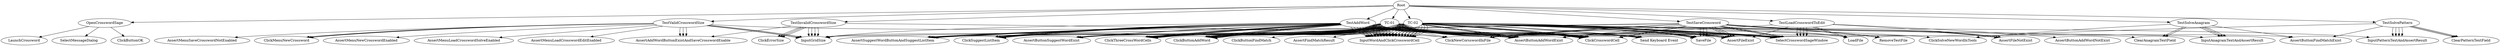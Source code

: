 // TC <-> K
digraph {
	Root
	OpenCrosswordSage
		Root -> OpenCrosswordSage
	LaunchCrossword
		OpenCrosswordSage -> LaunchCrossword
	SelectMessageDialog
		OpenCrosswordSage -> SelectMessageDialog
	ClickButtonOK
		OpenCrosswordSage -> ClickButtonOK
	TestValidCrosswordSize
		Root -> TestValidCrosswordSize
	SelectCrosswordSageWindow
		TestValidCrosswordSize -> SelectCrosswordSageWindow
	AssertMenuNewCrosswordEnabled
		TestValidCrosswordSize -> AssertMenuNewCrosswordEnabled
	AssertMenuLoadCrosswordSolveEnabled
		TestValidCrosswordSize -> AssertMenuLoadCrosswordSolveEnabled
	AssertMenuLoadCrosswordEditEnabled
		TestValidCrosswordSize -> AssertMenuLoadCrosswordEditEnabled
	AssertMenuSaveCrosswordNotEnabled
		TestValidCrosswordSize -> AssertMenuSaveCrosswordNotEnabled
	ClickMenuNewCrossword
		TestValidCrosswordSize -> ClickMenuNewCrossword
	InputGridSize
		TestValidCrosswordSize -> InputGridSize
	AssertAddWordButtonExistAndSaveCrosswordEnable
		TestValidCrosswordSize -> AssertAddWordButtonExistAndSaveCrosswordEnable
	ClickMenuNewCrossword
		TestValidCrosswordSize -> ClickMenuNewCrossword
	InputGridSize
		TestValidCrosswordSize -> InputGridSize
	AssertAddWordButtonExistAndSaveCrosswordEnable
		TestValidCrosswordSize -> AssertAddWordButtonExistAndSaveCrosswordEnable
	ClickMenuNewCrossword
		TestValidCrosswordSize -> ClickMenuNewCrossword
	InputGridSize
		TestValidCrosswordSize -> InputGridSize
	AssertAddWordButtonExistAndSaveCrosswordEnable
		TestValidCrosswordSize -> AssertAddWordButtonExistAndSaveCrosswordEnable
	TestInvalidCrosswordSize
		Root -> TestInvalidCrosswordSize
	ClickNewCorsswordInFile
		TestInvalidCrosswordSize -> ClickNewCorsswordInFile
	InputGridSize
		TestInvalidCrosswordSize -> InputGridSize
	ClickErrorSize
		TestInvalidCrosswordSize -> ClickErrorSize
	InputGridSize
		TestInvalidCrosswordSize -> InputGridSize
	ClickErrorSize
		TestInvalidCrosswordSize -> ClickErrorSize
	InputGridSize
		TestInvalidCrosswordSize -> InputGridSize
	ClickErrorSize
		TestInvalidCrosswordSize -> ClickErrorSize
	InputGridSize
		TestInvalidCrosswordSize -> InputGridSize
	AssertAddWordButtonExistAndSaveCrosswordEnable
		TestInvalidCrosswordSize -> AssertAddWordButtonExistAndSaveCrosswordEnable
	TestAddWord
		Root -> TestAddWord
	ClickNewCorsswordInFile
		TestAddWord -> ClickNewCorsswordInFile
	InputGridSize
		TestAddWord -> InputGridSize
	SelectCrosswordSageWindow
		TestAddWord -> SelectCrosswordSageWindow
	AssertButtonAddWordExist
		TestAddWord -> AssertButtonAddWordExist
	ClickButtonAddWord
		TestAddWord -> ClickButtonAddWord
	ClickThreeCrossWordCells
		TestAddWord -> ClickThreeCrossWordCells
	InputWordAndClickCrosswordCell
		TestAddWord -> InputWordAndClickCrosswordCell
	InputWordAndClickCrosswordCell
		TestAddWord -> InputWordAndClickCrosswordCell
	InputWordAndClickCrosswordCell
		TestAddWord -> InputWordAndClickCrosswordCell
	InputWordAndClickCrosswordCell
		TestAddWord -> InputWordAndClickCrosswordCell
	AssertButtonSuggestWordExist
		TestAddWord -> AssertButtonSuggestWordExist
	ClickSuggestListItem
		TestAddWord -> ClickSuggestListItem
	ClickCrosswordCell
		TestAddWord -> ClickCrosswordCell
	AssertSuggestWordButtonAndSuggestListItem
		TestAddWord -> AssertSuggestWordButtonAndSuggestListItem
	AssertButtonAddWordExist
		TestAddWord -> AssertButtonAddWordExist
	ClickButtonAddWord
		TestAddWord -> ClickButtonAddWord
	ClickThreeCrossWordCells
		TestAddWord -> ClickThreeCrossWordCells
	InputWordAndClickCrosswordCell
		TestAddWord -> InputWordAndClickCrosswordCell
	InputWordAndClickCrosswordCell
		TestAddWord -> InputWordAndClickCrosswordCell
	InputWordAndClickCrosswordCell
		TestAddWord -> InputWordAndClickCrosswordCell
	AssertButtonSuggestWordExist
		TestAddWord -> AssertButtonSuggestWordExist
	ClickSuggestListItem
		TestAddWord -> ClickSuggestListItem
	AssertButtonAddWordExist
		TestAddWord -> AssertButtonAddWordExist
	ClickButtonAddWord
		TestAddWord -> ClickButtonAddWord
	ClickThreeCrossWordCells
		TestAddWord -> ClickThreeCrossWordCells
	ClickSuggestListItem
		TestAddWord -> ClickSuggestListItem
	ClickCrosswordCell
		TestAddWord -> ClickCrosswordCell
	AssertSuggestWordButtonAndSuggestListItem
		TestAddWord -> AssertSuggestWordButtonAndSuggestListItem
	AssertButtonAddWordExist
		TestAddWord -> AssertButtonAddWordExist
	ClickButtonAddWord
		TestAddWord -> ClickButtonAddWord
	ClickThreeCrossWordCells
		TestAddWord -> ClickThreeCrossWordCells
	InputWordAndClickCrosswordCell
		TestAddWord -> InputWordAndClickCrosswordCell
	InputWordAndClickCrosswordCell
		TestAddWord -> InputWordAndClickCrosswordCell
	"Send Keyboard Event"
		TestAddWord -> "Send Keyboard Event"
	ClickSuggestListItem
		TestAddWord -> ClickSuggestListItem
	AssertButtonAddWordExist
		TestAddWord -> AssertButtonAddWordExist
	ClickButtonAddWord
		TestAddWord -> ClickButtonAddWord
	ClickThreeCrossWordCells
		TestAddWord -> ClickThreeCrossWordCells
	InputWordAndClickCrosswordCell
		TestAddWord -> InputWordAndClickCrosswordCell
	InputWordAndClickCrosswordCell
		TestAddWord -> InputWordAndClickCrosswordCell
	ClickSuggestListItem
		TestAddWord -> ClickSuggestListItem
	ClickCrosswordCell
		TestAddWord -> ClickCrosswordCell
	AssertSuggestWordButtonAndSuggestListItem
		TestAddWord -> AssertSuggestWordButtonAndSuggestListItem
	ClickCrosswordCell
		TestAddWord -> ClickCrosswordCell
	AssertSuggestWordButtonAndSuggestListItem
		TestAddWord -> AssertSuggestWordButtonAndSuggestListItem
	ClickCrosswordCell
		TestAddWord -> ClickCrosswordCell
	AssertSuggestWordButtonAndSuggestListItem
		TestAddWord -> AssertSuggestWordButtonAndSuggestListItem
	TestSaveCrossword
		Root -> TestSaveCrossword
	ClickNewCorsswordInFile
		TestSaveCrossword -> ClickNewCorsswordInFile
	InputGridSize
		TestSaveCrossword -> InputGridSize
	AssertFileNotExist
		TestSaveCrossword -> AssertFileNotExist
	SelectCrosswordSageWindow
		TestSaveCrossword -> SelectCrosswordSageWindow
	SaveFile
		TestSaveCrossword -> SaveFile
	AssertFileExist
		TestSaveCrossword -> AssertFileExist
	SelectCrosswordSageWindow
		TestSaveCrossword -> SelectCrosswordSageWindow
	SaveFile
		TestSaveCrossword -> SaveFile
	AssertFileExist
		TestSaveCrossword -> AssertFileExist
	RemoveTestFile
		TestSaveCrossword -> RemoveTestFile
	AssertFileNotExist
		TestSaveCrossword -> AssertFileNotExist
	ClickNewCorsswordInFile
		TestSaveCrossword -> ClickNewCorsswordInFile
	InputGridSize
		TestSaveCrossword -> InputGridSize
	SelectCrosswordSageWindow
		TestSaveCrossword -> SelectCrosswordSageWindow
	AssertButtonAddWordExist
		TestSaveCrossword -> AssertButtonAddWordExist
	ClickButtonAddWord
		TestSaveCrossword -> ClickButtonAddWord
	ClickCrosswordCell
		TestSaveCrossword -> ClickCrosswordCell
	ClickCrosswordCell
		TestSaveCrossword -> ClickCrosswordCell
	SaveFile
		TestSaveCrossword -> SaveFile
	AssertFileExist
		TestSaveCrossword -> AssertFileExist
	RemoveTestFile
		TestSaveCrossword -> RemoveTestFile
	AssertFileNotExist
		TestSaveCrossword -> AssertFileNotExist
	TestLoadCrosswordToEdit
		Root -> TestLoadCrosswordToEdit
	AssertFileNotExist
		TestLoadCrosswordToEdit -> AssertFileNotExist
	SelectCrosswordSageWindow
		TestLoadCrosswordToEdit -> SelectCrosswordSageWindow
	LoadFile
		TestLoadCrosswordToEdit -> LoadFile
	SelectCrosswordSageWindow
		TestLoadCrosswordToEdit -> SelectCrosswordSageWindow
	AssertButtonAddWordNotExist
		TestLoadCrosswordToEdit -> AssertButtonAddWordNotExist
	AssertFileExist
		TestLoadCrosswordToEdit -> AssertFileExist
	SelectCrosswordSageWindow
		TestLoadCrosswordToEdit -> SelectCrosswordSageWindow
	LoadFile
		TestLoadCrosswordToEdit -> LoadFile
	SelectCrosswordSageWindow
		TestLoadCrosswordToEdit -> SelectCrosswordSageWindow
	AssertButtonAddWordExist
		TestLoadCrosswordToEdit -> AssertButtonAddWordExist
	TestSolvePattern
		Root -> TestSolvePattern
	ClickSolveNewWordInTools
		TestSolvePattern -> ClickSolveNewWordInTools
	AssertButtonFindMatchExist
		TestSolvePattern -> AssertButtonFindMatchExist
	InputPatternTextAndAssertResult
		TestSolvePattern -> InputPatternTextAndAssertResult
	ClearPatternTextField
		TestSolvePattern -> ClearPatternTextField
	InputPatternTextAndAssertResult
		TestSolvePattern -> InputPatternTextAndAssertResult
	ClearPatternTextField
		TestSolvePattern -> ClearPatternTextField
	InputPatternTextAndAssertResult
		TestSolvePattern -> InputPatternTextAndAssertResult
	ClearPatternTextField
		TestSolvePattern -> ClearPatternTextField
	InputPatternTextAndAssertResult
		TestSolvePattern -> InputPatternTextAndAssertResult
	TestSolveAnagram
		Root -> TestSolveAnagram
	ClickSolveNewWordInTools
		TestSolveAnagram -> ClickSolveNewWordInTools
	AssertButtonFindMatchExist
		TestSolveAnagram -> AssertButtonFindMatchExist
	InputAnagramTextAndAssertResult
		TestSolveAnagram -> InputAnagramTextAndAssertResult
	ClearAnagramTextField
		TestSolveAnagram -> ClearAnagramTextField
	InputAnagramTextAndAssertResult
		TestSolveAnagram -> InputAnagramTextAndAssertResult
	ClearAnagramTextField
		TestSolveAnagram -> ClearAnagramTextField
	InputAnagramTextAndAssertResult
		TestSolveAnagram -> InputAnagramTextAndAssertResult
	"TC-01"
		Root -> "TC-01"
	ClickNewCorsswordInFile
		"TC-01" -> ClickNewCorsswordInFile
	InputGridSize
		"TC-01" -> InputGridSize
	SelectCrosswordSageWindow
		"TC-01" -> SelectCrosswordSageWindow
	AssertButtonAddWordExist
		"TC-01" -> AssertButtonAddWordExist
	ClickButtonAddWord
		"TC-01" -> ClickButtonAddWord
	ClickThreeCrossWordCells
		"TC-01" -> ClickThreeCrossWordCells
	InputWordAndClickCrosswordCell
		"TC-01" -> InputWordAndClickCrosswordCell
	InputWordAndClickCrosswordCell
		"TC-01" -> InputWordAndClickCrosswordCell
	InputWordAndClickCrosswordCell
		"TC-01" -> InputWordAndClickCrosswordCell
	InputWordAndClickCrosswordCell
		"TC-01" -> InputWordAndClickCrosswordCell
	ClickSuggestListItem
		"TC-01" -> ClickSuggestListItem
	ClickButtonAddWord
		"TC-01" -> ClickButtonAddWord
	ClickThreeCrossWordCells
		"TC-01" -> ClickThreeCrossWordCells
	InputWordAndClickCrosswordCell
		"TC-01" -> InputWordAndClickCrosswordCell
	InputWordAndClickCrosswordCell
		"TC-01" -> InputWordAndClickCrosswordCell
	InputWordAndClickCrosswordCell
		"TC-01" -> InputWordAndClickCrosswordCell
	"Send Keyboard Event"
		"TC-01" -> "Send Keyboard Event"
	ClickButtonAddWord
		"TC-01" -> ClickButtonAddWord
	ClickThreeCrossWordCells
		"TC-01" -> ClickThreeCrossWordCells
	InputWordAndClickCrosswordCell
		"TC-01" -> InputWordAndClickCrosswordCell
	"Send Keyboard Event"
		"TC-01" -> "Send Keyboard Event"
	ClickSuggestListItem
		"TC-01" -> ClickSuggestListItem
	ClickCrosswordCell
		"TC-01" -> ClickCrosswordCell
	AssertSuggestWordButtonAndSuggestListItem
		"TC-01" -> AssertSuggestWordButtonAndSuggestListItem
	ClickButtonAddWord
		"TC-01" -> ClickButtonAddWord
	ClickThreeCrossWordCells
		"TC-01" -> ClickThreeCrossWordCells
	InputWordAndClickCrosswordCell
		"TC-01" -> InputWordAndClickCrosswordCell
	InputWordAndClickCrosswordCell
		"TC-01" -> InputWordAndClickCrosswordCell
	InputWordAndClickCrosswordCell
		"TC-01" -> InputWordAndClickCrosswordCell
	"Send Keyboard Event"
		"TC-01" -> "Send Keyboard Event"
	AssertButtonSuggestWordExist
		"TC-01" -> AssertButtonSuggestWordExist
	ClickSuggestListItem
		"TC-01" -> ClickSuggestListItem
	ClickCrosswordCell
		"TC-01" -> ClickCrosswordCell
	AssertSuggestWordButtonAndSuggestListItem
		"TC-01" -> AssertSuggestWordButtonAndSuggestListItem
	ClickButtonAddWord
		"TC-01" -> ClickButtonAddWord
	ClickThreeCrossWordCells
		"TC-01" -> ClickThreeCrossWordCells
	InputWordAndClickCrosswordCell
		"TC-01" -> InputWordAndClickCrosswordCell
	InputWordAndClickCrosswordCell
		"TC-01" -> InputWordAndClickCrosswordCell
	AssertButtonSuggestWordExist
		"TC-01" -> AssertButtonSuggestWordExist
	ClickSuggestListItem
		"TC-01" -> ClickSuggestListItem
	ClickCrosswordCell
		"TC-01" -> ClickCrosswordCell
	AssertSuggestWordButtonAndSuggestListItem
		"TC-01" -> AssertSuggestWordButtonAndSuggestListItem
	SaveFile
		"TC-01" -> SaveFile
	AssertFileExist
		"TC-01" -> AssertFileExist
	ClickSolveNewWordInTools
		"TC-01" -> ClickSolveNewWordInTools
	AssertButtonFindMatchExist
		"TC-01" -> AssertButtonFindMatchExist
	ClickButtonFindMatch
		"TC-01" -> ClickButtonFindMatch
	AssertFindMatchResult
		"TC-01" -> AssertFindMatchResult
	LoadFile
		"TC-01" -> LoadFile
	SelectCrosswordSageWindow
		"TC-01" -> SelectCrosswordSageWindow
	ClickButtonAddWord
		"TC-01" -> ClickButtonAddWord
	ClickThreeCrossWordCells
		"TC-01" -> ClickThreeCrossWordCells
	InputWordAndClickCrosswordCell
		"TC-01" -> InputWordAndClickCrosswordCell
	InputWordAndClickCrosswordCell
		"TC-01" -> InputWordAndClickCrosswordCell
	InputWordAndClickCrosswordCell
		"TC-01" -> InputWordAndClickCrosswordCell
	InputWordAndClickCrosswordCell
		"TC-01" -> InputWordAndClickCrosswordCell
	AssertButtonSuggestWordExist
		"TC-01" -> AssertButtonSuggestWordExist
	ClickSuggestListItem
		"TC-01" -> ClickSuggestListItem
	ClickCrosswordCell
		"TC-01" -> ClickCrosswordCell
	AssertSuggestWordButtonAndSuggestListItem
		"TC-01" -> AssertSuggestWordButtonAndSuggestListItem
	SaveFile
		"TC-01" -> SaveFile
	AssertFileExist
		"TC-01" -> AssertFileExist
	"TC-02"
		Root -> "TC-02"
	ClickSolveNewWordInTools
		"TC-02" -> ClickSolveNewWordInTools
	InputAnagramTextAndAssertResult
		"TC-02" -> InputAnagramTextAndAssertResult
	ClearAnagramTextField
		"TC-02" -> ClearAnagramTextField
	InputPatternTextAndAssertResult
		"TC-02" -> InputPatternTextAndAssertResult
	AssertFileExist
		"TC-02" -> AssertFileExist
	SelectCrosswordSageWindow
		"TC-02" -> SelectCrosswordSageWindow
	LoadFile
		"TC-02" -> LoadFile
	SelectCrosswordSageWindow
		"TC-02" -> SelectCrosswordSageWindow
	AssertButtonAddWordExist
		"TC-02" -> AssertButtonAddWordExist
	ClickButtonAddWord
		"TC-02" -> ClickButtonAddWord
	ClickThreeCrossWordCells
		"TC-02" -> ClickThreeCrossWordCells
	InputWordAndClickCrosswordCell
		"TC-02" -> InputWordAndClickCrosswordCell
	InputWordAndClickCrosswordCell
		"TC-02" -> InputWordAndClickCrosswordCell
	InputWordAndClickCrosswordCell
		"TC-02" -> InputWordAndClickCrosswordCell
	InputWordAndClickCrosswordCell
		"TC-02" -> InputWordAndClickCrosswordCell
	ClickSuggestListItem
		"TC-02" -> ClickSuggestListItem
	ClickButtonAddWord
		"TC-02" -> ClickButtonAddWord
	ClickThreeCrossWordCells
		"TC-02" -> ClickThreeCrossWordCells
	InputWordAndClickCrosswordCell
		"TC-02" -> InputWordAndClickCrosswordCell
	InputWordAndClickCrosswordCell
		"TC-02" -> InputWordAndClickCrosswordCell
	InputWordAndClickCrosswordCell
		"TC-02" -> InputWordAndClickCrosswordCell
	InputWordAndClickCrosswordCell
		"TC-02" -> InputWordAndClickCrosswordCell
	InputWordAndClickCrosswordCell
		"TC-02" -> InputWordAndClickCrosswordCell
	"Send Keyboard Event"
		"TC-02" -> "Send Keyboard Event"
	ClickButtonAddWord
		"TC-02" -> ClickButtonAddWord
	ClickCrosswordCell
		"TC-02" -> ClickCrosswordCell
	ClickCrosswordCell
		"TC-02" -> ClickCrosswordCell
	SaveFile
		"TC-02" -> SaveFile
	SelectCrosswordSageWindow
		"TC-02" -> SelectCrosswordSageWindow
	AssertButtonAddWordExist
		"TC-02" -> AssertButtonAddWordExist
	ClickCrosswordCell
		"TC-02" -> ClickCrosswordCell
	InputWordAndClickCrosswordCell
		"TC-02" -> InputWordAndClickCrosswordCell
	InputWordAndClickCrosswordCell
		"TC-02" -> InputWordAndClickCrosswordCell
	InputWordAndClickCrosswordCell
		"TC-02" -> InputWordAndClickCrosswordCell
	AssertButtonSuggestWordExist
		"TC-02" -> AssertButtonSuggestWordExist
	ClickSuggestListItem
		"TC-02" -> ClickSuggestListItem
	ClickCrosswordCell
		"TC-02" -> ClickCrosswordCell
	AssertSuggestWordButtonAndSuggestListItem
		"TC-02" -> AssertSuggestWordButtonAndSuggestListItem
	SaveFile
		"TC-02" -> SaveFile
	SelectCrosswordSageWindow
		"TC-02" -> SelectCrosswordSageWindow
	AssertButtonAddWordExist
		"TC-02" -> AssertButtonAddWordExist
	ClickButtonAddWord
		"TC-02" -> ClickButtonAddWord
	ClickThreeCrossWordCells
		"TC-02" -> ClickThreeCrossWordCells
	InputWordAndClickCrosswordCell
		"TC-02" -> InputWordAndClickCrosswordCell
	InputWordAndClickCrosswordCell
		"TC-02" -> InputWordAndClickCrosswordCell
	InputWordAndClickCrosswordCell
		"TC-02" -> InputWordAndClickCrosswordCell
	"Send Keyboard Event"
		"TC-02" -> "Send Keyboard Event"
	SelectCrosswordSageWindow
		"TC-02" -> SelectCrosswordSageWindow
	SaveFile
		"TC-02" -> SaveFile
	AssertFileExist
		"TC-02" -> AssertFileExist
	AssertFileExist
		"TC-02" -> AssertFileExist
	AssertFileExist
		"TC-02" -> AssertFileExist
}